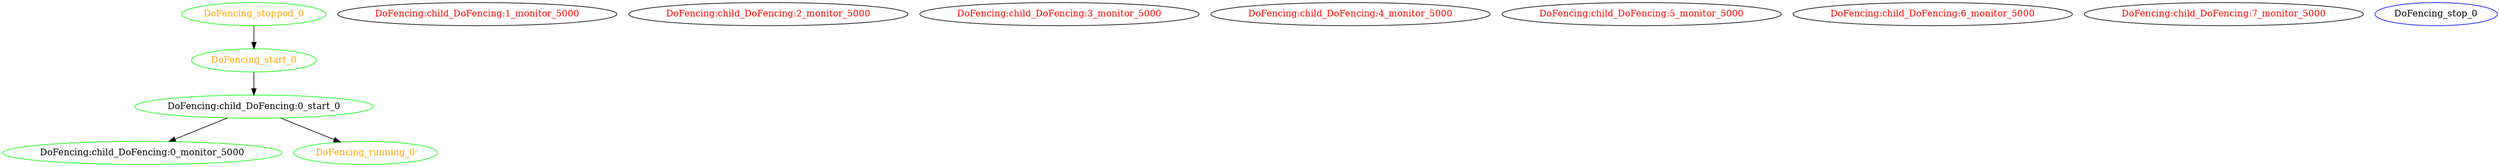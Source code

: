 digraph "g" {
	size = "30,30"
"DoFencing:child_DoFencing:0_start_0" [ color="green" ]
"DoFencing:child_DoFencing:0_monitor_5000" [ color="green" ]
"DoFencing:child_DoFencing:1_monitor_5000" [ fontcolor="red" ]
"DoFencing:child_DoFencing:2_monitor_5000" [ fontcolor="red" ]
"DoFencing:child_DoFencing:3_monitor_5000" [ fontcolor="red" ]
"DoFencing:child_DoFencing:4_monitor_5000" [ fontcolor="red" ]
"DoFencing:child_DoFencing:5_monitor_5000" [ fontcolor="red" ]
"DoFencing:child_DoFencing:6_monitor_5000" [ fontcolor="red" ]
"DoFencing:child_DoFencing:7_monitor_5000" [ fontcolor="red" ]
"DoFencing_start_0" [ color="green" fontcolor="orange" ]
"DoFencing_running_0" [ color="green" fontcolor="orange" ]
"DoFencing_stop_0" [ color="blue" ]
"DoFencing_stopped_0" [ color="green" fontcolor="orange" ]
"DoFencing_start_0" -> "DoFencing:child_DoFencing:0_start_0"
"DoFencing:child_DoFencing:0_start_0" -> "DoFencing:child_DoFencing:0_monitor_5000"
"DoFencing_stopped_0" -> "DoFencing_start_0"
"DoFencing:child_DoFencing:0_start_0" -> "DoFencing_running_0"
}
